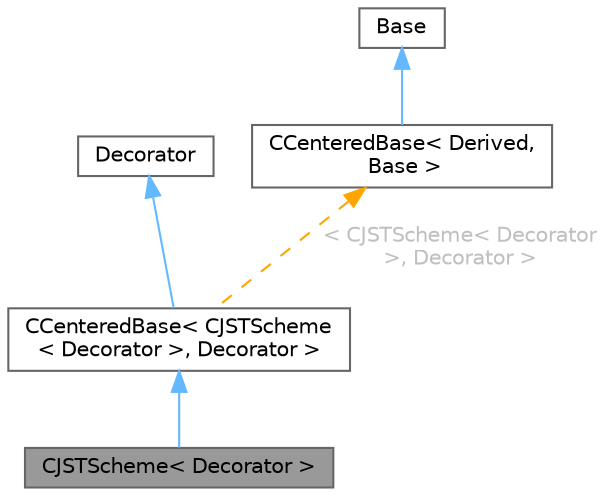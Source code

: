 digraph "CJSTScheme&lt; Decorator &gt;"
{
 // LATEX_PDF_SIZE
  bgcolor="transparent";
  edge [fontname=Helvetica,fontsize=10,labelfontname=Helvetica,labelfontsize=10];
  node [fontname=Helvetica,fontsize=10,shape=box,height=0.2,width=0.4];
  Node1 [id="Node000001",label="CJSTScheme\< Decorator \>",height=0.2,width=0.4,color="gray40", fillcolor="grey60", style="filled", fontcolor="black",tooltip="Classical JST scheme with scalar dissipation."];
  Node2 -> Node1 [id="edge1_Node000001_Node000002",dir="back",color="steelblue1",style="solid",tooltip=" "];
  Node2 [id="Node000002",label="CCenteredBase\< CJSTScheme\l\< Decorator \>, Decorator \>",height=0.2,width=0.4,color="gray40", fillcolor="white", style="filled",URL="$classCCenteredBase.html",tooltip=" "];
  Node3 -> Node2 [id="edge2_Node000002_Node000003",dir="back",color="steelblue1",style="solid",tooltip=" "];
  Node3 [id="Node000003",label="Decorator",height=0.2,width=0.4,color="gray40", fillcolor="white", style="filled",tooltip=" "];
  Node4 -> Node2 [id="edge3_Node000002_Node000004",dir="back",color="orange",style="dashed",tooltip=" ",label=" \< CJSTScheme\< Decorator\l \>, Decorator \>",fontcolor="grey" ];
  Node4 [id="Node000004",label="CCenteredBase\< Derived,\l Base \>",height=0.2,width=0.4,color="gray40", fillcolor="white", style="filled",URL="$classCCenteredBase.html",tooltip="Base class for Centered schemes, derived classes implement the dissipation term in a const \"finalizeF..."];
  Node5 -> Node4 [id="edge4_Node000004_Node000005",dir="back",color="steelblue1",style="solid",tooltip=" "];
  Node5 [id="Node000005",label="Base",height=0.2,width=0.4,color="gray40", fillcolor="white", style="filled",tooltip=" "];
}

